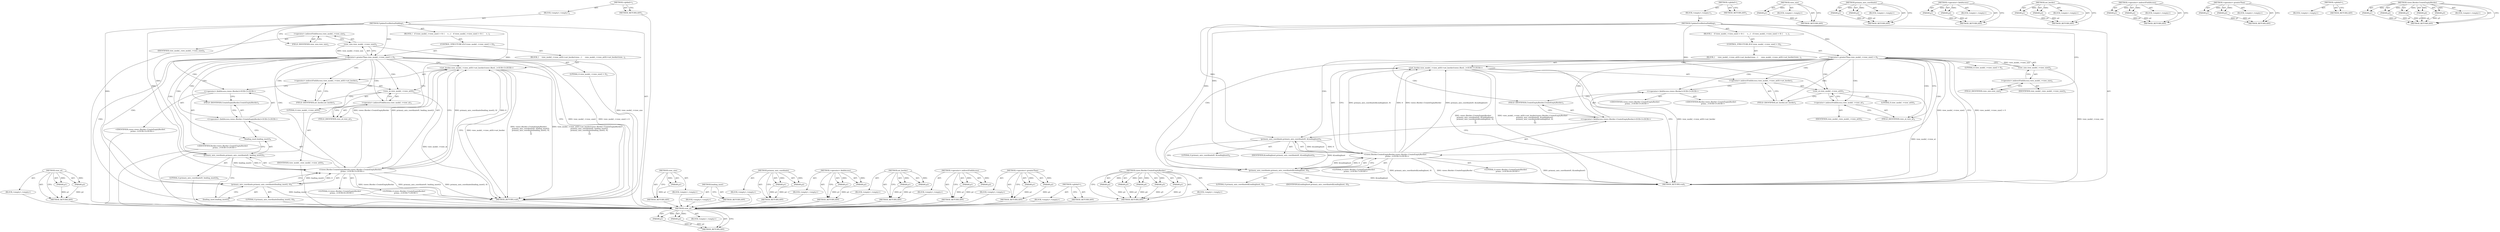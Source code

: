 digraph "views.Border.CreateEmptyBorder" {
vulnerable_78 [label=<(METHOD,view_at)>];
vulnerable_79 [label=<(PARAM,p1)>];
vulnerable_80 [label=<(PARAM,p2)>];
vulnerable_81 [label=<(BLOCK,&lt;empty&gt;,&lt;empty&gt;)>];
vulnerable_82 [label=<(METHOD_RETURN,ANY)>];
vulnerable_6 [label=<(METHOD,&lt;global&gt;)<SUB>1</SUB>>];
vulnerable_7 [label=<(BLOCK,&lt;empty&gt;,&lt;empty&gt;)<SUB>1</SUB>>];
vulnerable_8 [label=<(METHOD,UpdateFirstButtonPadding)<SUB>1</SUB>>];
vulnerable_9 [label=<(BLOCK,{
   if (view_model_-&gt;view_size() &gt; 0) {
     v...,{
   if (view_model_-&gt;view_size() &gt; 0) {
     v...)<SUB>1</SUB>>];
vulnerable_10 [label=<(CONTROL_STRUCTURE,IF,if (view_model_-&gt;view_size() &gt; 0))<SUB>2</SUB>>];
vulnerable_11 [label=<(&lt;operator&gt;.greaterThan,view_model_-&gt;view_size() &gt; 0)<SUB>2</SUB>>];
vulnerable_12 [label=<(view_size,view_model_-&gt;view_size())<SUB>2</SUB>>];
vulnerable_13 [label=<(&lt;operator&gt;.indirectFieldAccess,view_model_-&gt;view_size)<SUB>2</SUB>>];
vulnerable_14 [label=<(IDENTIFIER,view_model_,view_model_-&gt;view_size())<SUB>2</SUB>>];
vulnerable_15 [label=<(FIELD_IDENTIFIER,view_size,view_size)<SUB>2</SUB>>];
vulnerable_16 [label=<(LITERAL,0,view_model_-&gt;view_size() &gt; 0)<SUB>2</SUB>>];
vulnerable_17 [label=<(BLOCK,{
     view_model_-&gt;view_at(0)-&gt;set_border(view...,{
     view_model_-&gt;view_at(0)-&gt;set_border(view...)<SUB>2</SUB>>];
vulnerable_18 [label="<(set_border,view_model_-&gt;view_at(0)-&gt;set_border(views::Bord...)<SUB>3</SUB>>"];
vulnerable_19 [label=<(&lt;operator&gt;.indirectFieldAccess,view_model_-&gt;view_at(0)-&gt;set_border)<SUB>3</SUB>>];
vulnerable_20 [label=<(view_at,view_model_-&gt;view_at(0))<SUB>3</SUB>>];
vulnerable_21 [label=<(&lt;operator&gt;.indirectFieldAccess,view_model_-&gt;view_at)<SUB>3</SUB>>];
vulnerable_22 [label=<(IDENTIFIER,view_model_,view_model_-&gt;view_at(0))<SUB>3</SUB>>];
vulnerable_23 [label=<(FIELD_IDENTIFIER,view_at,view_at)<SUB>3</SUB>>];
vulnerable_24 [label=<(LITERAL,0,view_model_-&gt;view_at(0))<SUB>3</SUB>>];
vulnerable_25 [label=<(FIELD_IDENTIFIER,set_border,set_border)<SUB>3</SUB>>];
vulnerable_26 [label="<(views.Border.CreateEmptyBorder,views::Border::CreateEmptyBorder(
        prima...)<SUB>3</SUB>>"];
vulnerable_27 [label="<(&lt;operator&gt;.fieldAccess,views::Border::CreateEmptyBorder)<SUB>3</SUB>>"];
vulnerable_28 [label="<(&lt;operator&gt;.fieldAccess,views::Border)<SUB>3</SUB>>"];
vulnerable_29 [label="<(IDENTIFIER,views,views::Border::CreateEmptyBorder(
        prima...)<SUB>3</SUB>>"];
vulnerable_30 [label="<(IDENTIFIER,Border,views::Border::CreateEmptyBorder(
        prima...)<SUB>3</SUB>>"];
vulnerable_31 [label=<(FIELD_IDENTIFIER,CreateEmptyBorder,CreateEmptyBorder)<SUB>3</SUB>>];
vulnerable_32 [label=<(primary_axis_coordinate,primary_axis_coordinate(0, kLeadingInset))<SUB>4</SUB>>];
vulnerable_33 [label=<(LITERAL,0,primary_axis_coordinate(0, kLeadingInset))<SUB>4</SUB>>];
vulnerable_34 [label=<(IDENTIFIER,kLeadingInset,primary_axis_coordinate(0, kLeadingInset))<SUB>4</SUB>>];
vulnerable_35 [label=<(primary_axis_coordinate,primary_axis_coordinate(kLeadingInset, 0))<SUB>5</SUB>>];
vulnerable_36 [label=<(IDENTIFIER,kLeadingInset,primary_axis_coordinate(kLeadingInset, 0))<SUB>5</SUB>>];
vulnerable_37 [label=<(LITERAL,0,primary_axis_coordinate(kLeadingInset, 0))<SUB>5</SUB>>];
vulnerable_38 [label="<(LITERAL,0,views::Border::CreateEmptyBorder(
        prima...)<SUB>6</SUB>>"];
vulnerable_39 [label="<(LITERAL,0,views::Border::CreateEmptyBorder(
        prima...)<SUB>7</SUB>>"];
vulnerable_40 [label=<(METHOD_RETURN,void)<SUB>1</SUB>>];
vulnerable_42 [label=<(METHOD_RETURN,ANY)<SUB>1</SUB>>];
vulnerable_64 [label=<(METHOD,view_size)>];
vulnerable_65 [label=<(PARAM,p1)>];
vulnerable_66 [label=<(BLOCK,&lt;empty&gt;,&lt;empty&gt;)>];
vulnerable_67 [label=<(METHOD_RETURN,ANY)>];
vulnerable_96 [label=<(METHOD,primary_axis_coordinate)>];
vulnerable_97 [label=<(PARAM,p1)>];
vulnerable_98 [label=<(PARAM,p2)>];
vulnerable_99 [label=<(BLOCK,&lt;empty&gt;,&lt;empty&gt;)>];
vulnerable_100 [label=<(METHOD_RETURN,ANY)>];
vulnerable_91 [label=<(METHOD,&lt;operator&gt;.fieldAccess)>];
vulnerable_92 [label=<(PARAM,p1)>];
vulnerable_93 [label=<(PARAM,p2)>];
vulnerable_94 [label=<(BLOCK,&lt;empty&gt;,&lt;empty&gt;)>];
vulnerable_95 [label=<(METHOD_RETURN,ANY)>];
vulnerable_73 [label=<(METHOD,set_border)>];
vulnerable_74 [label=<(PARAM,p1)>];
vulnerable_75 [label=<(PARAM,p2)>];
vulnerable_76 [label=<(BLOCK,&lt;empty&gt;,&lt;empty&gt;)>];
vulnerable_77 [label=<(METHOD_RETURN,ANY)>];
vulnerable_68 [label=<(METHOD,&lt;operator&gt;.indirectFieldAccess)>];
vulnerable_69 [label=<(PARAM,p1)>];
vulnerable_70 [label=<(PARAM,p2)>];
vulnerable_71 [label=<(BLOCK,&lt;empty&gt;,&lt;empty&gt;)>];
vulnerable_72 [label=<(METHOD_RETURN,ANY)>];
vulnerable_59 [label=<(METHOD,&lt;operator&gt;.greaterThan)>];
vulnerable_60 [label=<(PARAM,p1)>];
vulnerable_61 [label=<(PARAM,p2)>];
vulnerable_62 [label=<(BLOCK,&lt;empty&gt;,&lt;empty&gt;)>];
vulnerable_63 [label=<(METHOD_RETURN,ANY)>];
vulnerable_53 [label=<(METHOD,&lt;global&gt;)<SUB>1</SUB>>];
vulnerable_54 [label=<(BLOCK,&lt;empty&gt;,&lt;empty&gt;)>];
vulnerable_55 [label=<(METHOD_RETURN,ANY)>];
vulnerable_83 [label=<(METHOD,views.Border.CreateEmptyBorder)>];
vulnerable_84 [label=<(PARAM,p1)>];
vulnerable_85 [label=<(PARAM,p2)>];
vulnerable_86 [label=<(PARAM,p3)>];
vulnerable_87 [label=<(PARAM,p4)>];
vulnerable_88 [label=<(PARAM,p5)>];
vulnerable_89 [label=<(BLOCK,&lt;empty&gt;,&lt;empty&gt;)>];
vulnerable_90 [label=<(METHOD_RETURN,ANY)>];
fixed_78 [label=<(METHOD,view_at)>];
fixed_79 [label=<(PARAM,p1)>];
fixed_80 [label=<(PARAM,p2)>];
fixed_81 [label=<(BLOCK,&lt;empty&gt;,&lt;empty&gt;)>];
fixed_82 [label=<(METHOD_RETURN,ANY)>];
fixed_6 [label=<(METHOD,&lt;global&gt;)<SUB>1</SUB>>];
fixed_7 [label=<(BLOCK,&lt;empty&gt;,&lt;empty&gt;)<SUB>1</SUB>>];
fixed_8 [label=<(METHOD,UpdateFirstButtonPadding)<SUB>1</SUB>>];
fixed_9 [label=<(BLOCK,{
   if (view_model_-&gt;view_size() &gt; 0) {
     v...,{
   if (view_model_-&gt;view_size() &gt; 0) {
     v...)<SUB>1</SUB>>];
fixed_10 [label=<(CONTROL_STRUCTURE,IF,if (view_model_-&gt;view_size() &gt; 0))<SUB>2</SUB>>];
fixed_11 [label=<(&lt;operator&gt;.greaterThan,view_model_-&gt;view_size() &gt; 0)<SUB>2</SUB>>];
fixed_12 [label=<(view_size,view_model_-&gt;view_size())<SUB>2</SUB>>];
fixed_13 [label=<(&lt;operator&gt;.indirectFieldAccess,view_model_-&gt;view_size)<SUB>2</SUB>>];
fixed_14 [label=<(IDENTIFIER,view_model_,view_model_-&gt;view_size())<SUB>2</SUB>>];
fixed_15 [label=<(FIELD_IDENTIFIER,view_size,view_size)<SUB>2</SUB>>];
fixed_16 [label=<(LITERAL,0,view_model_-&gt;view_size() &gt; 0)<SUB>2</SUB>>];
fixed_17 [label=<(BLOCK,{
     view_model_-&gt;view_at(0)-&gt;set_border(view...,{
     view_model_-&gt;view_at(0)-&gt;set_border(view...)<SUB>2</SUB>>];
fixed_18 [label="<(set_border,view_model_-&gt;view_at(0)-&gt;set_border(views::Bord...)<SUB>3</SUB>>"];
fixed_19 [label=<(&lt;operator&gt;.indirectFieldAccess,view_model_-&gt;view_at(0)-&gt;set_border)<SUB>3</SUB>>];
fixed_20 [label=<(view_at,view_model_-&gt;view_at(0))<SUB>3</SUB>>];
fixed_21 [label=<(&lt;operator&gt;.indirectFieldAccess,view_model_-&gt;view_at)<SUB>3</SUB>>];
fixed_22 [label=<(IDENTIFIER,view_model_,view_model_-&gt;view_at(0))<SUB>3</SUB>>];
fixed_23 [label=<(FIELD_IDENTIFIER,view_at,view_at)<SUB>3</SUB>>];
fixed_24 [label=<(LITERAL,0,view_model_-&gt;view_at(0))<SUB>3</SUB>>];
fixed_25 [label=<(FIELD_IDENTIFIER,set_border,set_border)<SUB>3</SUB>>];
fixed_26 [label="<(views.Border.CreateEmptyBorder,views::Border::CreateEmptyBorder(
        prima...)<SUB>3</SUB>>"];
fixed_27 [label="<(&lt;operator&gt;.fieldAccess,views::Border::CreateEmptyBorder)<SUB>3</SUB>>"];
fixed_28 [label="<(&lt;operator&gt;.fieldAccess,views::Border)<SUB>3</SUB>>"];
fixed_29 [label="<(IDENTIFIER,views,views::Border::CreateEmptyBorder(
        prima...)<SUB>3</SUB>>"];
fixed_30 [label="<(IDENTIFIER,Border,views::Border::CreateEmptyBorder(
        prima...)<SUB>3</SUB>>"];
fixed_31 [label=<(FIELD_IDENTIFIER,CreateEmptyBorder,CreateEmptyBorder)<SUB>3</SUB>>];
fixed_32 [label=<(primary_axis_coordinate,primary_axis_coordinate(0, leading_inset()))<SUB>4</SUB>>];
fixed_33 [label=<(LITERAL,0,primary_axis_coordinate(0, leading_inset()))<SUB>4</SUB>>];
fixed_34 [label=<(leading_inset,leading_inset())<SUB>4</SUB>>];
fixed_35 [label=<(primary_axis_coordinate,primary_axis_coordinate(leading_inset(), 0))<SUB>5</SUB>>];
fixed_36 [label=<(leading_inset,leading_inset())<SUB>5</SUB>>];
fixed_37 [label=<(LITERAL,0,primary_axis_coordinate(leading_inset(), 0))<SUB>5</SUB>>];
fixed_38 [label="<(LITERAL,0,views::Border::CreateEmptyBorder(
        prima...)<SUB>6</SUB>>"];
fixed_39 [label="<(LITERAL,0,views::Border::CreateEmptyBorder(
        prima...)<SUB>7</SUB>>"];
fixed_40 [label=<(METHOD_RETURN,void)<SUB>1</SUB>>];
fixed_42 [label=<(METHOD_RETURN,ANY)<SUB>1</SUB>>];
fixed_64 [label=<(METHOD,view_size)>];
fixed_65 [label=<(PARAM,p1)>];
fixed_66 [label=<(BLOCK,&lt;empty&gt;,&lt;empty&gt;)>];
fixed_67 [label=<(METHOD_RETURN,ANY)>];
fixed_101 [label=<(METHOD,leading_inset)>];
fixed_102 [label=<(BLOCK,&lt;empty&gt;,&lt;empty&gt;)>];
fixed_103 [label=<(METHOD_RETURN,ANY)>];
fixed_96 [label=<(METHOD,primary_axis_coordinate)>];
fixed_97 [label=<(PARAM,p1)>];
fixed_98 [label=<(PARAM,p2)>];
fixed_99 [label=<(BLOCK,&lt;empty&gt;,&lt;empty&gt;)>];
fixed_100 [label=<(METHOD_RETURN,ANY)>];
fixed_91 [label=<(METHOD,&lt;operator&gt;.fieldAccess)>];
fixed_92 [label=<(PARAM,p1)>];
fixed_93 [label=<(PARAM,p2)>];
fixed_94 [label=<(BLOCK,&lt;empty&gt;,&lt;empty&gt;)>];
fixed_95 [label=<(METHOD_RETURN,ANY)>];
fixed_73 [label=<(METHOD,set_border)>];
fixed_74 [label=<(PARAM,p1)>];
fixed_75 [label=<(PARAM,p2)>];
fixed_76 [label=<(BLOCK,&lt;empty&gt;,&lt;empty&gt;)>];
fixed_77 [label=<(METHOD_RETURN,ANY)>];
fixed_68 [label=<(METHOD,&lt;operator&gt;.indirectFieldAccess)>];
fixed_69 [label=<(PARAM,p1)>];
fixed_70 [label=<(PARAM,p2)>];
fixed_71 [label=<(BLOCK,&lt;empty&gt;,&lt;empty&gt;)>];
fixed_72 [label=<(METHOD_RETURN,ANY)>];
fixed_59 [label=<(METHOD,&lt;operator&gt;.greaterThan)>];
fixed_60 [label=<(PARAM,p1)>];
fixed_61 [label=<(PARAM,p2)>];
fixed_62 [label=<(BLOCK,&lt;empty&gt;,&lt;empty&gt;)>];
fixed_63 [label=<(METHOD_RETURN,ANY)>];
fixed_53 [label=<(METHOD,&lt;global&gt;)<SUB>1</SUB>>];
fixed_54 [label=<(BLOCK,&lt;empty&gt;,&lt;empty&gt;)>];
fixed_55 [label=<(METHOD_RETURN,ANY)>];
fixed_83 [label=<(METHOD,views.Border.CreateEmptyBorder)>];
fixed_84 [label=<(PARAM,p1)>];
fixed_85 [label=<(PARAM,p2)>];
fixed_86 [label=<(PARAM,p3)>];
fixed_87 [label=<(PARAM,p4)>];
fixed_88 [label=<(PARAM,p5)>];
fixed_89 [label=<(BLOCK,&lt;empty&gt;,&lt;empty&gt;)>];
fixed_90 [label=<(METHOD_RETURN,ANY)>];
vulnerable_78 -> vulnerable_79  [key=0, label="AST: "];
vulnerable_78 -> vulnerable_79  [key=1, label="DDG: "];
vulnerable_78 -> vulnerable_81  [key=0, label="AST: "];
vulnerable_78 -> vulnerable_80  [key=0, label="AST: "];
vulnerable_78 -> vulnerable_80  [key=1, label="DDG: "];
vulnerable_78 -> vulnerable_82  [key=0, label="AST: "];
vulnerable_78 -> vulnerable_82  [key=1, label="CFG: "];
vulnerable_79 -> vulnerable_82  [key=0, label="DDG: p1"];
vulnerable_80 -> vulnerable_82  [key=0, label="DDG: p2"];
vulnerable_6 -> vulnerable_7  [key=0, label="AST: "];
vulnerable_6 -> vulnerable_42  [key=0, label="AST: "];
vulnerable_6 -> vulnerable_42  [key=1, label="CFG: "];
vulnerable_7 -> vulnerable_8  [key=0, label="AST: "];
vulnerable_8 -> vulnerable_9  [key=0, label="AST: "];
vulnerable_8 -> vulnerable_40  [key=0, label="AST: "];
vulnerable_8 -> vulnerable_15  [key=0, label="CFG: "];
vulnerable_8 -> vulnerable_11  [key=0, label="DDG: "];
vulnerable_8 -> vulnerable_26  [key=0, label="DDG: "];
vulnerable_8 -> vulnerable_20  [key=0, label="DDG: "];
vulnerable_8 -> vulnerable_32  [key=0, label="DDG: "];
vulnerable_8 -> vulnerable_35  [key=0, label="DDG: "];
vulnerable_9 -> vulnerable_10  [key=0, label="AST: "];
vulnerable_10 -> vulnerable_11  [key=0, label="AST: "];
vulnerable_10 -> vulnerable_17  [key=0, label="AST: "];
vulnerable_11 -> vulnerable_12  [key=0, label="AST: "];
vulnerable_11 -> vulnerable_16  [key=0, label="AST: "];
vulnerable_11 -> vulnerable_40  [key=0, label="CFG: "];
vulnerable_11 -> vulnerable_40  [key=1, label="DDG: view_model_-&gt;view_size()"];
vulnerable_11 -> vulnerable_40  [key=2, label="DDG: view_model_-&gt;view_size() &gt; 0"];
vulnerable_11 -> vulnerable_23  [key=0, label="CFG: "];
vulnerable_11 -> vulnerable_23  [key=1, label="CDG: "];
vulnerable_11 -> vulnerable_21  [key=0, label="CDG: "];
vulnerable_11 -> vulnerable_32  [key=0, label="CDG: "];
vulnerable_11 -> vulnerable_18  [key=0, label="CDG: "];
vulnerable_11 -> vulnerable_26  [key=0, label="CDG: "];
vulnerable_11 -> vulnerable_19  [key=0, label="CDG: "];
vulnerable_11 -> vulnerable_28  [key=0, label="CDG: "];
vulnerable_11 -> vulnerable_35  [key=0, label="CDG: "];
vulnerable_11 -> vulnerable_20  [key=0, label="CDG: "];
vulnerable_11 -> vulnerable_25  [key=0, label="CDG: "];
vulnerable_11 -> vulnerable_27  [key=0, label="CDG: "];
vulnerable_11 -> vulnerable_31  [key=0, label="CDG: "];
vulnerable_12 -> vulnerable_13  [key=0, label="AST: "];
vulnerable_12 -> vulnerable_11  [key=0, label="CFG: "];
vulnerable_12 -> vulnerable_11  [key=1, label="DDG: view_model_-&gt;view_size"];
vulnerable_12 -> vulnerable_40  [key=0, label="DDG: view_model_-&gt;view_size"];
vulnerable_13 -> vulnerable_14  [key=0, label="AST: "];
vulnerable_13 -> vulnerable_15  [key=0, label="AST: "];
vulnerable_13 -> vulnerable_12  [key=0, label="CFG: "];
vulnerable_15 -> vulnerable_13  [key=0, label="CFG: "];
vulnerable_17 -> vulnerable_18  [key=0, label="AST: "];
vulnerable_18 -> vulnerable_19  [key=0, label="AST: "];
vulnerable_18 -> vulnerable_26  [key=0, label="AST: "];
vulnerable_18 -> vulnerable_40  [key=0, label="CFG: "];
vulnerable_18 -> vulnerable_40  [key=1, label="DDG: view_model_-&gt;view_at(0)-&gt;set_border"];
vulnerable_18 -> vulnerable_40  [key=2, label="DDG: views::Border::CreateEmptyBorder(
        primary_axis_coordinate(0, kLeadingInset),
        primary_axis_coordinate(kLeadingInset, 0),
         0,
         0)"];
vulnerable_18 -> vulnerable_40  [key=3, label="DDG: view_model_-&gt;view_at(0)-&gt;set_border(views::Border::CreateEmptyBorder(
        primary_axis_coordinate(0, kLeadingInset),
        primary_axis_coordinate(kLeadingInset, 0),
         0,
         0))"];
vulnerable_19 -> vulnerable_20  [key=0, label="AST: "];
vulnerable_19 -> vulnerable_25  [key=0, label="AST: "];
vulnerable_19 -> vulnerable_28  [key=0, label="CFG: "];
vulnerable_20 -> vulnerable_21  [key=0, label="AST: "];
vulnerable_20 -> vulnerable_24  [key=0, label="AST: "];
vulnerable_20 -> vulnerable_25  [key=0, label="CFG: "];
vulnerable_20 -> vulnerable_40  [key=0, label="DDG: view_model_-&gt;view_at"];
vulnerable_21 -> vulnerable_22  [key=0, label="AST: "];
vulnerable_21 -> vulnerable_23  [key=0, label="AST: "];
vulnerable_21 -> vulnerable_20  [key=0, label="CFG: "];
vulnerable_23 -> vulnerable_21  [key=0, label="CFG: "];
vulnerable_25 -> vulnerable_19  [key=0, label="CFG: "];
vulnerable_26 -> vulnerable_27  [key=0, label="AST: "];
vulnerable_26 -> vulnerable_32  [key=0, label="AST: "];
vulnerable_26 -> vulnerable_35  [key=0, label="AST: "];
vulnerable_26 -> vulnerable_38  [key=0, label="AST: "];
vulnerable_26 -> vulnerable_39  [key=0, label="AST: "];
vulnerable_26 -> vulnerable_18  [key=0, label="CFG: "];
vulnerable_26 -> vulnerable_18  [key=1, label="DDG: primary_axis_coordinate(kLeadingInset, 0)"];
vulnerable_26 -> vulnerable_18  [key=2, label="DDG: 0"];
vulnerable_26 -> vulnerable_18  [key=3, label="DDG: views::Border::CreateEmptyBorder"];
vulnerable_26 -> vulnerable_18  [key=4, label="DDG: primary_axis_coordinate(0, kLeadingInset)"];
vulnerable_26 -> vulnerable_40  [key=0, label="DDG: views::Border::CreateEmptyBorder"];
vulnerable_26 -> vulnerable_40  [key=1, label="DDG: primary_axis_coordinate(0, kLeadingInset)"];
vulnerable_26 -> vulnerable_40  [key=2, label="DDG: primary_axis_coordinate(kLeadingInset, 0)"];
vulnerable_27 -> vulnerable_28  [key=0, label="AST: "];
vulnerable_27 -> vulnerable_31  [key=0, label="AST: "];
vulnerable_27 -> vulnerable_32  [key=0, label="CFG: "];
vulnerable_28 -> vulnerable_29  [key=0, label="AST: "];
vulnerable_28 -> vulnerable_30  [key=0, label="AST: "];
vulnerable_28 -> vulnerable_31  [key=0, label="CFG: "];
vulnerable_31 -> vulnerable_27  [key=0, label="CFG: "];
vulnerable_32 -> vulnerable_33  [key=0, label="AST: "];
vulnerable_32 -> vulnerable_34  [key=0, label="AST: "];
vulnerable_32 -> vulnerable_35  [key=0, label="CFG: "];
vulnerable_32 -> vulnerable_35  [key=1, label="DDG: kLeadingInset"];
vulnerable_32 -> vulnerable_26  [key=0, label="DDG: 0"];
vulnerable_32 -> vulnerable_26  [key=1, label="DDG: kLeadingInset"];
vulnerable_35 -> vulnerable_36  [key=0, label="AST: "];
vulnerable_35 -> vulnerable_37  [key=0, label="AST: "];
vulnerable_35 -> vulnerable_26  [key=0, label="CFG: "];
vulnerable_35 -> vulnerable_26  [key=1, label="DDG: kLeadingInset"];
vulnerable_35 -> vulnerable_26  [key=2, label="DDG: 0"];
vulnerable_35 -> vulnerable_40  [key=0, label="DDG: kLeadingInset"];
vulnerable_64 -> vulnerable_65  [key=0, label="AST: "];
vulnerable_64 -> vulnerable_65  [key=1, label="DDG: "];
vulnerable_64 -> vulnerable_66  [key=0, label="AST: "];
vulnerable_64 -> vulnerable_67  [key=0, label="AST: "];
vulnerable_64 -> vulnerable_67  [key=1, label="CFG: "];
vulnerable_65 -> vulnerable_67  [key=0, label="DDG: p1"];
vulnerable_96 -> vulnerable_97  [key=0, label="AST: "];
vulnerable_96 -> vulnerable_97  [key=1, label="DDG: "];
vulnerable_96 -> vulnerable_99  [key=0, label="AST: "];
vulnerable_96 -> vulnerable_98  [key=0, label="AST: "];
vulnerable_96 -> vulnerable_98  [key=1, label="DDG: "];
vulnerable_96 -> vulnerable_100  [key=0, label="AST: "];
vulnerable_96 -> vulnerable_100  [key=1, label="CFG: "];
vulnerable_97 -> vulnerable_100  [key=0, label="DDG: p1"];
vulnerable_98 -> vulnerable_100  [key=0, label="DDG: p2"];
vulnerable_91 -> vulnerable_92  [key=0, label="AST: "];
vulnerable_91 -> vulnerable_92  [key=1, label="DDG: "];
vulnerable_91 -> vulnerable_94  [key=0, label="AST: "];
vulnerable_91 -> vulnerable_93  [key=0, label="AST: "];
vulnerable_91 -> vulnerable_93  [key=1, label="DDG: "];
vulnerable_91 -> vulnerable_95  [key=0, label="AST: "];
vulnerable_91 -> vulnerable_95  [key=1, label="CFG: "];
vulnerable_92 -> vulnerable_95  [key=0, label="DDG: p1"];
vulnerable_93 -> vulnerable_95  [key=0, label="DDG: p2"];
vulnerable_73 -> vulnerable_74  [key=0, label="AST: "];
vulnerable_73 -> vulnerable_74  [key=1, label="DDG: "];
vulnerable_73 -> vulnerable_76  [key=0, label="AST: "];
vulnerable_73 -> vulnerable_75  [key=0, label="AST: "];
vulnerable_73 -> vulnerable_75  [key=1, label="DDG: "];
vulnerable_73 -> vulnerable_77  [key=0, label="AST: "];
vulnerable_73 -> vulnerable_77  [key=1, label="CFG: "];
vulnerable_74 -> vulnerable_77  [key=0, label="DDG: p1"];
vulnerable_75 -> vulnerable_77  [key=0, label="DDG: p2"];
vulnerable_68 -> vulnerable_69  [key=0, label="AST: "];
vulnerable_68 -> vulnerable_69  [key=1, label="DDG: "];
vulnerable_68 -> vulnerable_71  [key=0, label="AST: "];
vulnerable_68 -> vulnerable_70  [key=0, label="AST: "];
vulnerable_68 -> vulnerable_70  [key=1, label="DDG: "];
vulnerable_68 -> vulnerable_72  [key=0, label="AST: "];
vulnerable_68 -> vulnerable_72  [key=1, label="CFG: "];
vulnerable_69 -> vulnerable_72  [key=0, label="DDG: p1"];
vulnerable_70 -> vulnerable_72  [key=0, label="DDG: p2"];
vulnerable_59 -> vulnerable_60  [key=0, label="AST: "];
vulnerable_59 -> vulnerable_60  [key=1, label="DDG: "];
vulnerable_59 -> vulnerable_62  [key=0, label="AST: "];
vulnerable_59 -> vulnerable_61  [key=0, label="AST: "];
vulnerable_59 -> vulnerable_61  [key=1, label="DDG: "];
vulnerable_59 -> vulnerable_63  [key=0, label="AST: "];
vulnerable_59 -> vulnerable_63  [key=1, label="CFG: "];
vulnerable_60 -> vulnerable_63  [key=0, label="DDG: p1"];
vulnerable_61 -> vulnerable_63  [key=0, label="DDG: p2"];
vulnerable_53 -> vulnerable_54  [key=0, label="AST: "];
vulnerable_53 -> vulnerable_55  [key=0, label="AST: "];
vulnerable_53 -> vulnerable_55  [key=1, label="CFG: "];
vulnerable_83 -> vulnerable_84  [key=0, label="AST: "];
vulnerable_83 -> vulnerable_84  [key=1, label="DDG: "];
vulnerable_83 -> vulnerable_89  [key=0, label="AST: "];
vulnerable_83 -> vulnerable_85  [key=0, label="AST: "];
vulnerable_83 -> vulnerable_85  [key=1, label="DDG: "];
vulnerable_83 -> vulnerable_90  [key=0, label="AST: "];
vulnerable_83 -> vulnerable_90  [key=1, label="CFG: "];
vulnerable_83 -> vulnerable_86  [key=0, label="AST: "];
vulnerable_83 -> vulnerable_86  [key=1, label="DDG: "];
vulnerable_83 -> vulnerable_87  [key=0, label="AST: "];
vulnerable_83 -> vulnerable_87  [key=1, label="DDG: "];
vulnerable_83 -> vulnerable_88  [key=0, label="AST: "];
vulnerable_83 -> vulnerable_88  [key=1, label="DDG: "];
vulnerable_84 -> vulnerable_90  [key=0, label="DDG: p1"];
vulnerable_85 -> vulnerable_90  [key=0, label="DDG: p2"];
vulnerable_86 -> vulnerable_90  [key=0, label="DDG: p3"];
vulnerable_87 -> vulnerable_90  [key=0, label="DDG: p4"];
vulnerable_88 -> vulnerable_90  [key=0, label="DDG: p5"];
fixed_78 -> fixed_79  [key=0, label="AST: "];
fixed_78 -> fixed_79  [key=1, label="DDG: "];
fixed_78 -> fixed_81  [key=0, label="AST: "];
fixed_78 -> fixed_80  [key=0, label="AST: "];
fixed_78 -> fixed_80  [key=1, label="DDG: "];
fixed_78 -> fixed_82  [key=0, label="AST: "];
fixed_78 -> fixed_82  [key=1, label="CFG: "];
fixed_79 -> fixed_82  [key=0, label="DDG: p1"];
fixed_80 -> fixed_82  [key=0, label="DDG: p2"];
fixed_81 -> vulnerable_78  [key=0];
fixed_82 -> vulnerable_78  [key=0];
fixed_6 -> fixed_7  [key=0, label="AST: "];
fixed_6 -> fixed_42  [key=0, label="AST: "];
fixed_6 -> fixed_42  [key=1, label="CFG: "];
fixed_7 -> fixed_8  [key=0, label="AST: "];
fixed_8 -> fixed_9  [key=0, label="AST: "];
fixed_8 -> fixed_40  [key=0, label="AST: "];
fixed_8 -> fixed_15  [key=0, label="CFG: "];
fixed_8 -> fixed_11  [key=0, label="DDG: "];
fixed_8 -> fixed_26  [key=0, label="DDG: "];
fixed_8 -> fixed_20  [key=0, label="DDG: "];
fixed_8 -> fixed_32  [key=0, label="DDG: "];
fixed_8 -> fixed_35  [key=0, label="DDG: "];
fixed_9 -> fixed_10  [key=0, label="AST: "];
fixed_10 -> fixed_11  [key=0, label="AST: "];
fixed_10 -> fixed_17  [key=0, label="AST: "];
fixed_11 -> fixed_12  [key=0, label="AST: "];
fixed_11 -> fixed_16  [key=0, label="AST: "];
fixed_11 -> fixed_40  [key=0, label="CFG: "];
fixed_11 -> fixed_40  [key=1, label="DDG: view_model_-&gt;view_size()"];
fixed_11 -> fixed_40  [key=2, label="DDG: view_model_-&gt;view_size() &gt; 0"];
fixed_11 -> fixed_23  [key=0, label="CFG: "];
fixed_11 -> fixed_23  [key=1, label="CDG: "];
fixed_11 -> fixed_34  [key=0, label="CDG: "];
fixed_11 -> fixed_21  [key=0, label="CDG: "];
fixed_11 -> fixed_32  [key=0, label="CDG: "];
fixed_11 -> fixed_18  [key=0, label="CDG: "];
fixed_11 -> fixed_26  [key=0, label="CDG: "];
fixed_11 -> fixed_19  [key=0, label="CDG: "];
fixed_11 -> fixed_28  [key=0, label="CDG: "];
fixed_11 -> fixed_36  [key=0, label="CDG: "];
fixed_11 -> fixed_35  [key=0, label="CDG: "];
fixed_11 -> fixed_20  [key=0, label="CDG: "];
fixed_11 -> fixed_25  [key=0, label="CDG: "];
fixed_11 -> fixed_27  [key=0, label="CDG: "];
fixed_11 -> fixed_31  [key=0, label="CDG: "];
fixed_12 -> fixed_13  [key=0, label="AST: "];
fixed_12 -> fixed_11  [key=0, label="CFG: "];
fixed_12 -> fixed_11  [key=1, label="DDG: view_model_-&gt;view_size"];
fixed_12 -> fixed_40  [key=0, label="DDG: view_model_-&gt;view_size"];
fixed_13 -> fixed_14  [key=0, label="AST: "];
fixed_13 -> fixed_15  [key=0, label="AST: "];
fixed_13 -> fixed_12  [key=0, label="CFG: "];
fixed_14 -> vulnerable_78  [key=0];
fixed_15 -> fixed_13  [key=0, label="CFG: "];
fixed_16 -> vulnerable_78  [key=0];
fixed_17 -> fixed_18  [key=0, label="AST: "];
fixed_18 -> fixed_19  [key=0, label="AST: "];
fixed_18 -> fixed_26  [key=0, label="AST: "];
fixed_18 -> fixed_40  [key=0, label="CFG: "];
fixed_18 -> fixed_40  [key=1, label="DDG: view_model_-&gt;view_at(0)-&gt;set_border"];
fixed_18 -> fixed_40  [key=2, label="DDG: views::Border::CreateEmptyBorder(
        primary_axis_coordinate(0, leading_inset()),
        primary_axis_coordinate(leading_inset(), 0),
         0,
         0)"];
fixed_18 -> fixed_40  [key=3, label="DDG: view_model_-&gt;view_at(0)-&gt;set_border(views::Border::CreateEmptyBorder(
        primary_axis_coordinate(0, leading_inset()),
        primary_axis_coordinate(leading_inset(), 0),
         0,
         0))"];
fixed_19 -> fixed_20  [key=0, label="AST: "];
fixed_19 -> fixed_25  [key=0, label="AST: "];
fixed_19 -> fixed_28  [key=0, label="CFG: "];
fixed_20 -> fixed_21  [key=0, label="AST: "];
fixed_20 -> fixed_24  [key=0, label="AST: "];
fixed_20 -> fixed_25  [key=0, label="CFG: "];
fixed_20 -> fixed_40  [key=0, label="DDG: view_model_-&gt;view_at"];
fixed_21 -> fixed_22  [key=0, label="AST: "];
fixed_21 -> fixed_23  [key=0, label="AST: "];
fixed_21 -> fixed_20  [key=0, label="CFG: "];
fixed_22 -> vulnerable_78  [key=0];
fixed_23 -> fixed_21  [key=0, label="CFG: "];
fixed_24 -> vulnerable_78  [key=0];
fixed_25 -> fixed_19  [key=0, label="CFG: "];
fixed_26 -> fixed_27  [key=0, label="AST: "];
fixed_26 -> fixed_32  [key=0, label="AST: "];
fixed_26 -> fixed_35  [key=0, label="AST: "];
fixed_26 -> fixed_38  [key=0, label="AST: "];
fixed_26 -> fixed_39  [key=0, label="AST: "];
fixed_26 -> fixed_18  [key=0, label="CFG: "];
fixed_26 -> fixed_18  [key=1, label="DDG: primary_axis_coordinate(leading_inset(), 0)"];
fixed_26 -> fixed_18  [key=2, label="DDG: 0"];
fixed_26 -> fixed_18  [key=3, label="DDG: views::Border::CreateEmptyBorder"];
fixed_26 -> fixed_18  [key=4, label="DDG: primary_axis_coordinate(0, leading_inset())"];
fixed_26 -> fixed_40  [key=0, label="DDG: views::Border::CreateEmptyBorder"];
fixed_26 -> fixed_40  [key=1, label="DDG: primary_axis_coordinate(0, leading_inset())"];
fixed_26 -> fixed_40  [key=2, label="DDG: primary_axis_coordinate(leading_inset(), 0)"];
fixed_27 -> fixed_28  [key=0, label="AST: "];
fixed_27 -> fixed_31  [key=0, label="AST: "];
fixed_27 -> fixed_34  [key=0, label="CFG: "];
fixed_28 -> fixed_29  [key=0, label="AST: "];
fixed_28 -> fixed_30  [key=0, label="AST: "];
fixed_28 -> fixed_31  [key=0, label="CFG: "];
fixed_29 -> vulnerable_78  [key=0];
fixed_30 -> vulnerable_78  [key=0];
fixed_31 -> fixed_27  [key=0, label="CFG: "];
fixed_32 -> fixed_33  [key=0, label="AST: "];
fixed_32 -> fixed_34  [key=0, label="AST: "];
fixed_32 -> fixed_36  [key=0, label="CFG: "];
fixed_32 -> fixed_26  [key=0, label="DDG: 0"];
fixed_32 -> fixed_26  [key=1, label="DDG: leading_inset()"];
fixed_33 -> vulnerable_78  [key=0];
fixed_34 -> fixed_32  [key=0, label="CFG: "];
fixed_35 -> fixed_36  [key=0, label="AST: "];
fixed_35 -> fixed_37  [key=0, label="AST: "];
fixed_35 -> fixed_26  [key=0, label="CFG: "];
fixed_35 -> fixed_26  [key=1, label="DDG: leading_inset()"];
fixed_35 -> fixed_26  [key=2, label="DDG: 0"];
fixed_35 -> fixed_40  [key=0, label="DDG: leading_inset()"];
fixed_36 -> fixed_35  [key=0, label="CFG: "];
fixed_37 -> vulnerable_78  [key=0];
fixed_38 -> vulnerable_78  [key=0];
fixed_39 -> vulnerable_78  [key=0];
fixed_40 -> vulnerable_78  [key=0];
fixed_42 -> vulnerable_78  [key=0];
fixed_64 -> fixed_65  [key=0, label="AST: "];
fixed_64 -> fixed_65  [key=1, label="DDG: "];
fixed_64 -> fixed_66  [key=0, label="AST: "];
fixed_64 -> fixed_67  [key=0, label="AST: "];
fixed_64 -> fixed_67  [key=1, label="CFG: "];
fixed_65 -> fixed_67  [key=0, label="DDG: p1"];
fixed_66 -> vulnerable_78  [key=0];
fixed_67 -> vulnerable_78  [key=0];
fixed_101 -> fixed_102  [key=0, label="AST: "];
fixed_101 -> fixed_103  [key=0, label="AST: "];
fixed_101 -> fixed_103  [key=1, label="CFG: "];
fixed_102 -> vulnerable_78  [key=0];
fixed_103 -> vulnerable_78  [key=0];
fixed_96 -> fixed_97  [key=0, label="AST: "];
fixed_96 -> fixed_97  [key=1, label="DDG: "];
fixed_96 -> fixed_99  [key=0, label="AST: "];
fixed_96 -> fixed_98  [key=0, label="AST: "];
fixed_96 -> fixed_98  [key=1, label="DDG: "];
fixed_96 -> fixed_100  [key=0, label="AST: "];
fixed_96 -> fixed_100  [key=1, label="CFG: "];
fixed_97 -> fixed_100  [key=0, label="DDG: p1"];
fixed_98 -> fixed_100  [key=0, label="DDG: p2"];
fixed_99 -> vulnerable_78  [key=0];
fixed_100 -> vulnerable_78  [key=0];
fixed_91 -> fixed_92  [key=0, label="AST: "];
fixed_91 -> fixed_92  [key=1, label="DDG: "];
fixed_91 -> fixed_94  [key=0, label="AST: "];
fixed_91 -> fixed_93  [key=0, label="AST: "];
fixed_91 -> fixed_93  [key=1, label="DDG: "];
fixed_91 -> fixed_95  [key=0, label="AST: "];
fixed_91 -> fixed_95  [key=1, label="CFG: "];
fixed_92 -> fixed_95  [key=0, label="DDG: p1"];
fixed_93 -> fixed_95  [key=0, label="DDG: p2"];
fixed_94 -> vulnerable_78  [key=0];
fixed_95 -> vulnerable_78  [key=0];
fixed_73 -> fixed_74  [key=0, label="AST: "];
fixed_73 -> fixed_74  [key=1, label="DDG: "];
fixed_73 -> fixed_76  [key=0, label="AST: "];
fixed_73 -> fixed_75  [key=0, label="AST: "];
fixed_73 -> fixed_75  [key=1, label="DDG: "];
fixed_73 -> fixed_77  [key=0, label="AST: "];
fixed_73 -> fixed_77  [key=1, label="CFG: "];
fixed_74 -> fixed_77  [key=0, label="DDG: p1"];
fixed_75 -> fixed_77  [key=0, label="DDG: p2"];
fixed_76 -> vulnerable_78  [key=0];
fixed_77 -> vulnerable_78  [key=0];
fixed_68 -> fixed_69  [key=0, label="AST: "];
fixed_68 -> fixed_69  [key=1, label="DDG: "];
fixed_68 -> fixed_71  [key=0, label="AST: "];
fixed_68 -> fixed_70  [key=0, label="AST: "];
fixed_68 -> fixed_70  [key=1, label="DDG: "];
fixed_68 -> fixed_72  [key=0, label="AST: "];
fixed_68 -> fixed_72  [key=1, label="CFG: "];
fixed_69 -> fixed_72  [key=0, label="DDG: p1"];
fixed_70 -> fixed_72  [key=0, label="DDG: p2"];
fixed_71 -> vulnerable_78  [key=0];
fixed_72 -> vulnerable_78  [key=0];
fixed_59 -> fixed_60  [key=0, label="AST: "];
fixed_59 -> fixed_60  [key=1, label="DDG: "];
fixed_59 -> fixed_62  [key=0, label="AST: "];
fixed_59 -> fixed_61  [key=0, label="AST: "];
fixed_59 -> fixed_61  [key=1, label="DDG: "];
fixed_59 -> fixed_63  [key=0, label="AST: "];
fixed_59 -> fixed_63  [key=1, label="CFG: "];
fixed_60 -> fixed_63  [key=0, label="DDG: p1"];
fixed_61 -> fixed_63  [key=0, label="DDG: p2"];
fixed_62 -> vulnerable_78  [key=0];
fixed_63 -> vulnerable_78  [key=0];
fixed_53 -> fixed_54  [key=0, label="AST: "];
fixed_53 -> fixed_55  [key=0, label="AST: "];
fixed_53 -> fixed_55  [key=1, label="CFG: "];
fixed_54 -> vulnerable_78  [key=0];
fixed_55 -> vulnerable_78  [key=0];
fixed_83 -> fixed_84  [key=0, label="AST: "];
fixed_83 -> fixed_84  [key=1, label="DDG: "];
fixed_83 -> fixed_89  [key=0, label="AST: "];
fixed_83 -> fixed_85  [key=0, label="AST: "];
fixed_83 -> fixed_85  [key=1, label="DDG: "];
fixed_83 -> fixed_90  [key=0, label="AST: "];
fixed_83 -> fixed_90  [key=1, label="CFG: "];
fixed_83 -> fixed_86  [key=0, label="AST: "];
fixed_83 -> fixed_86  [key=1, label="DDG: "];
fixed_83 -> fixed_87  [key=0, label="AST: "];
fixed_83 -> fixed_87  [key=1, label="DDG: "];
fixed_83 -> fixed_88  [key=0, label="AST: "];
fixed_83 -> fixed_88  [key=1, label="DDG: "];
fixed_84 -> fixed_90  [key=0, label="DDG: p1"];
fixed_85 -> fixed_90  [key=0, label="DDG: p2"];
fixed_86 -> fixed_90  [key=0, label="DDG: p3"];
fixed_87 -> fixed_90  [key=0, label="DDG: p4"];
fixed_88 -> fixed_90  [key=0, label="DDG: p5"];
fixed_89 -> vulnerable_78  [key=0];
fixed_90 -> vulnerable_78  [key=0];
}
